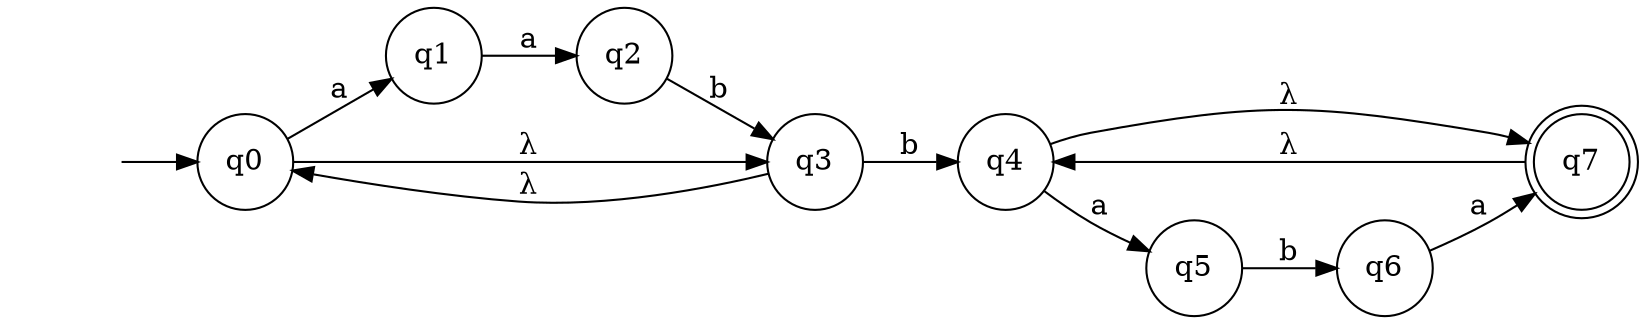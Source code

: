 digraph G {
    rankdir=LR;
    node [shape=none, label=""]; 0;
    node [shape=doublecircle label="q7"] q7; 
    node [shape=circle label="q0"] q0;
    node [shape=circle label="q1"] q1;
    node [shape=circle label="q2"] q2;
    node [shape=circle label="q3"] q3;
    node [shape=circle label="q4"] q4;
    node [shape=circle label="q5"] q5;
    node [shape=circle label="q6"] q6;

    q0 -> q1 [label="a"];
    q1 -> q2 [label="a"];
    q2 -> q3 [label="b"];
    q0 -> q3 [label="λ"];
    q3 -> q0 [label="λ"];
    q3 -> q4 [label="b"];

    q4 -> q7 [label="λ"];
    q7 -> q4 [label="λ"];

    q4 -> q5 [label="a"];
    q5 -> q6 [label="b"];
    q6 -> q7 [label="a"];

    0 -> q0 [label=""];

}